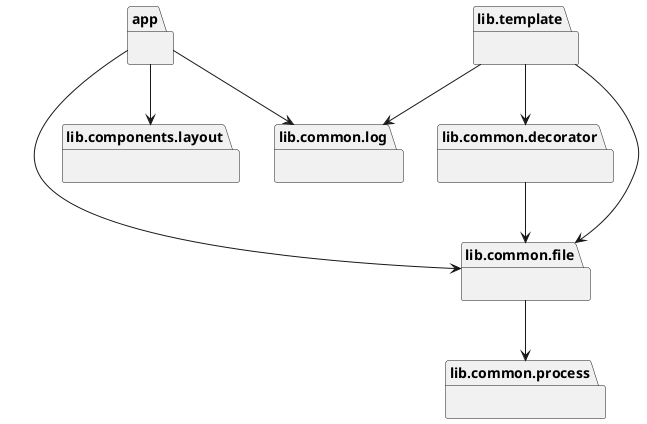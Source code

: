 @startuml packages
set namespaceSeparator none
package "app" as app {
}
package "lib.common.decorator" as lib.common.decorator {
}
package "lib.common.file" as lib.common.file {
}
package "lib.common.log" as lib.common.log {
}
package "lib.common.process" as lib.common.process {
}
package "lib.components.layout" as lib.components.layout {
}
package "lib.template" as lib.template {
}
app --> lib.common.file
app --> lib.common.log
app --> lib.components.layout
lib.common.decorator --> lib.common.file
lib.common.file --> lib.common.process
lib.template --> lib.common.decorator
lib.template --> lib.common.file
lib.template --> lib.common.log
@enduml
